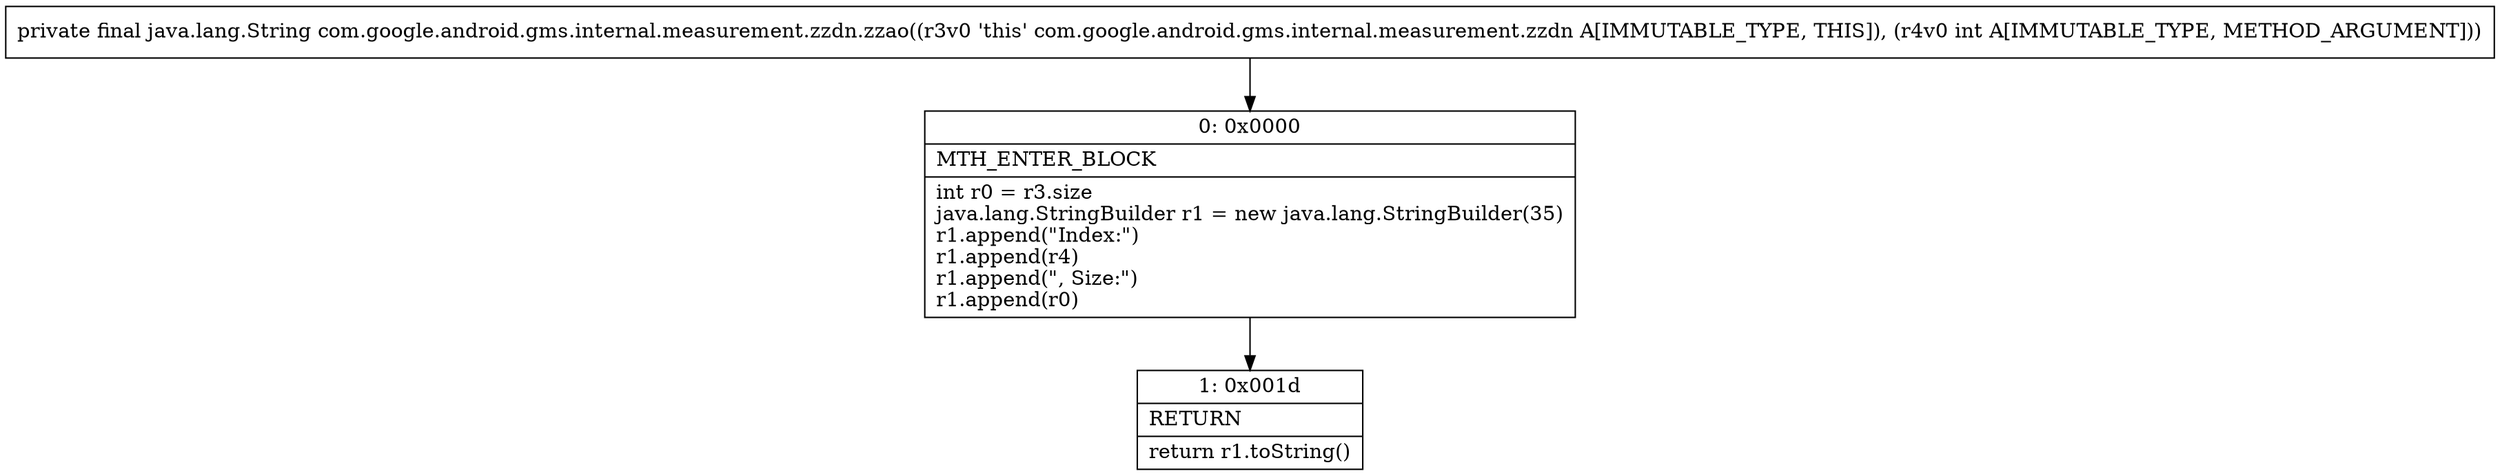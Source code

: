 digraph "CFG forcom.google.android.gms.internal.measurement.zzdn.zzao(I)Ljava\/lang\/String;" {
Node_0 [shape=record,label="{0\:\ 0x0000|MTH_ENTER_BLOCK\l|int r0 = r3.size\ljava.lang.StringBuilder r1 = new java.lang.StringBuilder(35)\lr1.append(\"Index:\")\lr1.append(r4)\lr1.append(\", Size:\")\lr1.append(r0)\l}"];
Node_1 [shape=record,label="{1\:\ 0x001d|RETURN\l|return r1.toString()\l}"];
MethodNode[shape=record,label="{private final java.lang.String com.google.android.gms.internal.measurement.zzdn.zzao((r3v0 'this' com.google.android.gms.internal.measurement.zzdn A[IMMUTABLE_TYPE, THIS]), (r4v0 int A[IMMUTABLE_TYPE, METHOD_ARGUMENT])) }"];
MethodNode -> Node_0;
Node_0 -> Node_1;
}


